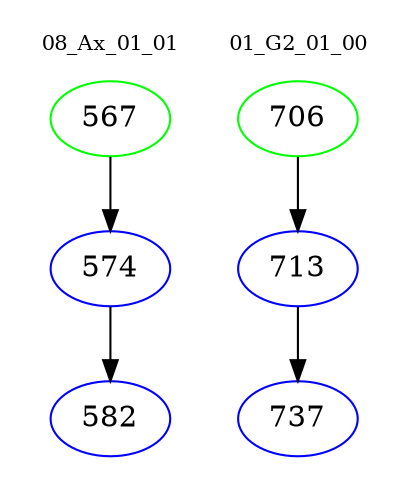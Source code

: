 digraph{
subgraph cluster_0 {
color = white
label = "08_Ax_01_01";
fontsize=10;
T0_567 [label="567", color="green"]
T0_567 -> T0_574 [color="black"]
T0_574 [label="574", color="blue"]
T0_574 -> T0_582 [color="black"]
T0_582 [label="582", color="blue"]
}
subgraph cluster_1 {
color = white
label = "01_G2_01_00";
fontsize=10;
T1_706 [label="706", color="green"]
T1_706 -> T1_713 [color="black"]
T1_713 [label="713", color="blue"]
T1_713 -> T1_737 [color="black"]
T1_737 [label="737", color="blue"]
}
}
